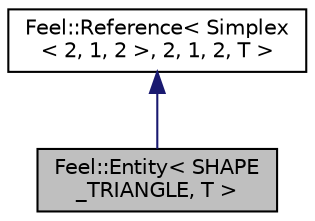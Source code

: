 digraph "Feel::Entity&lt; SHAPE_TRIANGLE, T &gt;"
{
 // LATEX_PDF_SIZE
  edge [fontname="Helvetica",fontsize="10",labelfontname="Helvetica",labelfontsize="10"];
  node [fontname="Helvetica",fontsize="10",shape=record];
  Node1 [label="Feel::Entity\< SHAPE\l_TRIANGLE, T \>",height=0.2,width=0.4,color="black", fillcolor="grey75", style="filled", fontcolor="black",tooltip=" "];
  Node2 -> Node1 [dir="back",color="midnightblue",fontsize="10",style="solid",fontname="Helvetica"];
  Node2 [label="Feel::Reference\< Simplex\l\< 2, 1, 2 \>, 2, 1, 2, T \>",height=0.2,width=0.4,color="black", fillcolor="white", style="filled",URL="$classFeel_1_1Reference.html",tooltip=" "];
}
